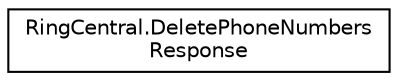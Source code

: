 digraph "Graphical Class Hierarchy"
{
 // LATEX_PDF_SIZE
  edge [fontname="Helvetica",fontsize="10",labelfontname="Helvetica",labelfontsize="10"];
  node [fontname="Helvetica",fontsize="10",shape=record];
  rankdir="LR";
  Node0 [label="RingCentral.DeletePhoneNumbers\lResponse",height=0.2,width=0.4,color="black", fillcolor="white", style="filled",URL="$classRingCentral_1_1DeletePhoneNumbersResponse.html",tooltip=" "];
}
